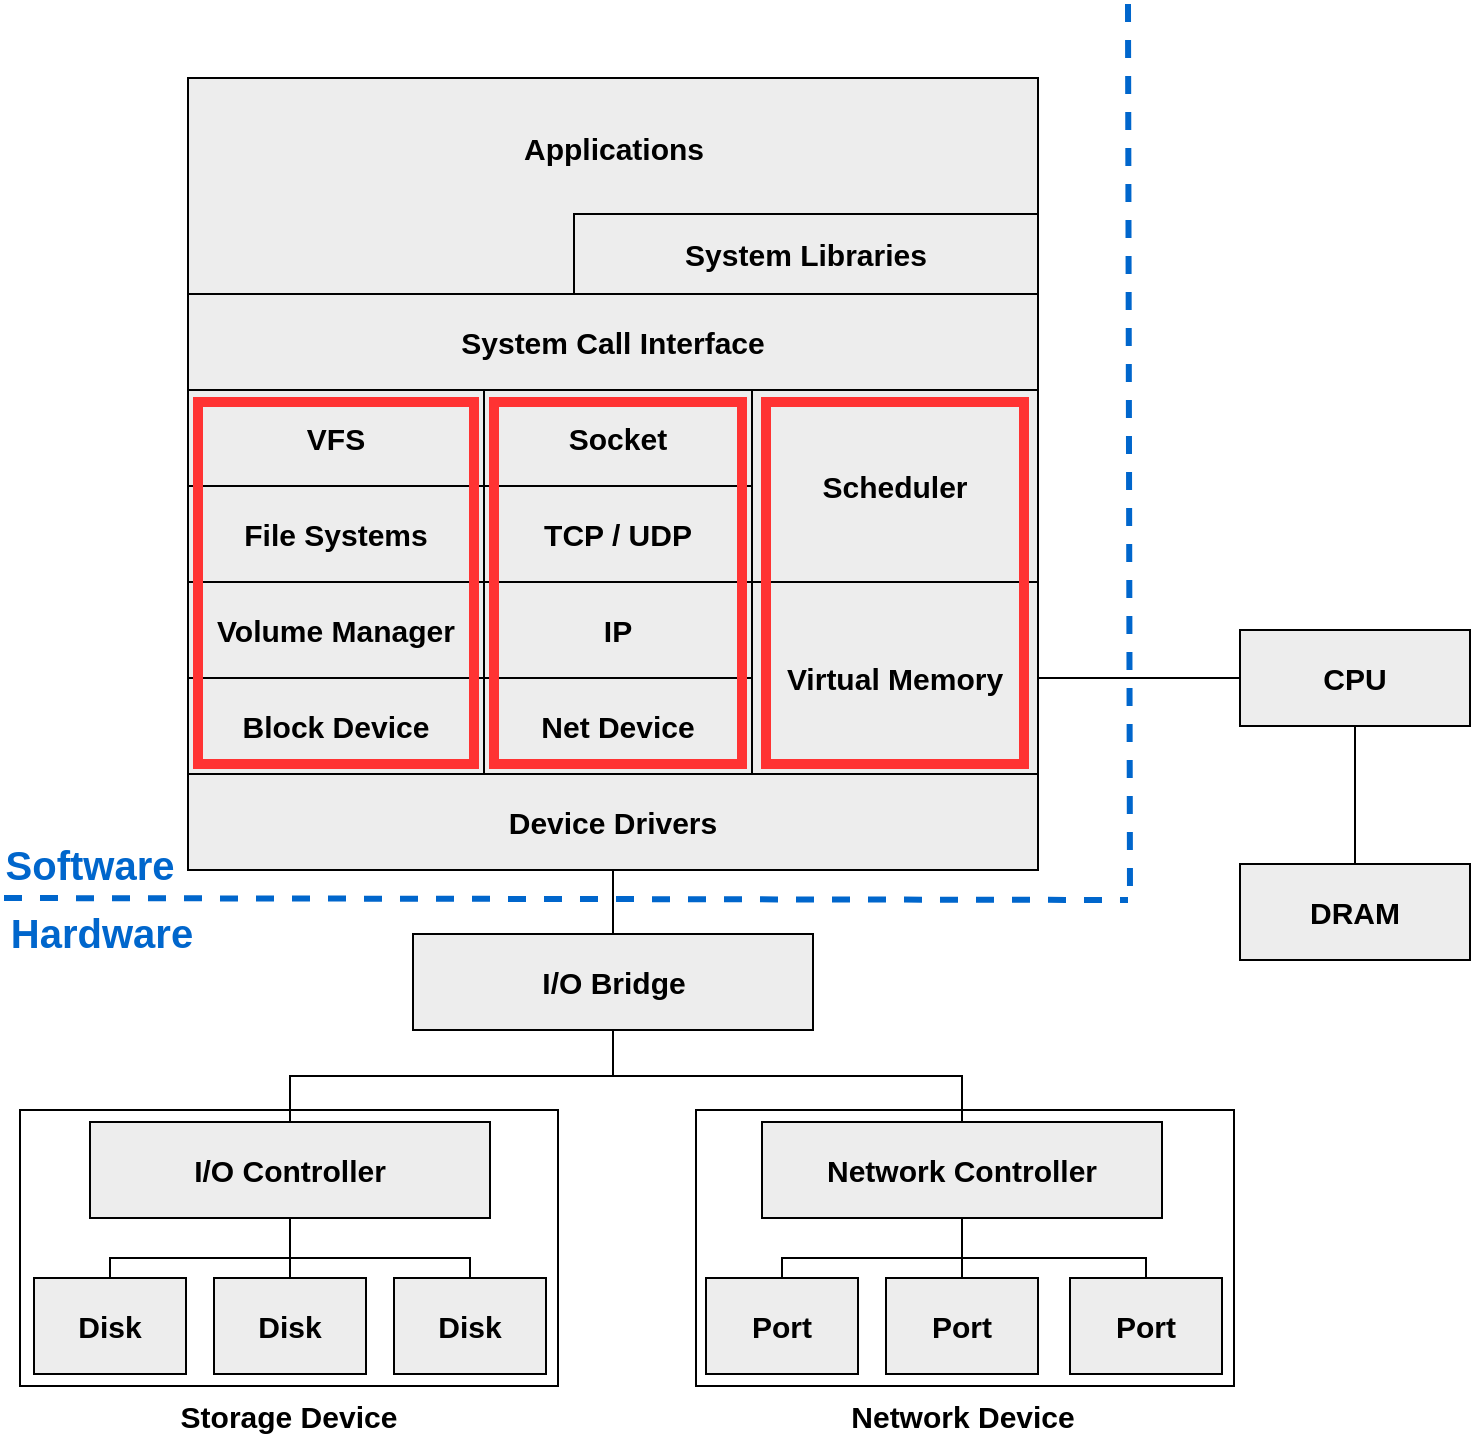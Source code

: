 <mxfile version="14.1.8" type="device"><diagram id="175pJP8SGLYugWjFgcZp" name="第 1 页"><mxGraphModel dx="1678" dy="948" grid="0" gridSize="10" guides="1" tooltips="1" connect="1" arrows="1" fold="1" page="0" pageScale="1" pageWidth="827" pageHeight="1169" math="0" shadow="0"><root><mxCell id="0"/><mxCell id="1" parent="0"/><mxCell id="V1SQprMQ0eeLHHMl5v1M-39" value="" style="rounded=0;whiteSpace=wrap;html=1;fillColor=#FFFFFF;" vertex="1" parent="1"><mxGeometry x="281" y="725" width="269" height="138" as="geometry"/></mxCell><mxCell id="V1SQprMQ0eeLHHMl5v1M-38" value="" style="rounded=0;whiteSpace=wrap;html=1;fillColor=#FFFFFF;" vertex="1" parent="1"><mxGeometry x="-57" y="725" width="269" height="138" as="geometry"/></mxCell><mxCell id="V1SQprMQ0eeLHHMl5v1M-1" style="edgeStyle=orthogonalEdgeStyle;rounded=0;orthogonalLoop=1;jettySize=auto;html=1;entryX=0;entryY=0.5;entryDx=0;entryDy=0;endArrow=none;endFill=0;" edge="1" parent="1" source="V1SQprMQ0eeLHHMl5v1M-2" target="V1SQprMQ0eeLHHMl5v1M-35"><mxGeometry relative="1" as="geometry"/></mxCell><mxCell id="V1SQprMQ0eeLHHMl5v1M-2" value="&lt;b&gt;&lt;font style=&quot;font-size: 15px;&quot;&gt;Virtual Memory&lt;/font&gt;&lt;/b&gt;" style="rounded=0;whiteSpace=wrap;html=1;fillColor=#EDEDED;" vertex="1" parent="1"><mxGeometry x="309" y="461" width="143" height="96" as="geometry"/></mxCell><mxCell id="V1SQprMQ0eeLHHMl5v1M-3" value="" style="rounded=0;whiteSpace=wrap;html=1;fillColor=#EDEDED;" vertex="1" parent="1"><mxGeometry x="27" y="209" width="425" height="109" as="geometry"/></mxCell><mxCell id="V1SQprMQ0eeLHHMl5v1M-4" value="&lt;b&gt;&lt;font style=&quot;font-size: 15px;&quot;&gt;System Call Interface&lt;/font&gt;&lt;/b&gt;" style="rounded=0;whiteSpace=wrap;html=1;fillColor=#EDEDED;" vertex="1" parent="1"><mxGeometry x="27" y="317" width="425" height="48" as="geometry"/></mxCell><mxCell id="V1SQprMQ0eeLHHMl5v1M-5" value="&lt;b&gt;&lt;font style=&quot;font-size: 15px;&quot;&gt;VFS&lt;/font&gt;&lt;/b&gt;" style="rounded=0;whiteSpace=wrap;html=1;fillColor=#EDEDED;" vertex="1" parent="1"><mxGeometry x="27" y="365" width="148" height="48" as="geometry"/></mxCell><mxCell id="V1SQprMQ0eeLHHMl5v1M-6" value="&lt;b&gt;&lt;font style=&quot;font-size: 15px;&quot;&gt;Socket&lt;/font&gt;&lt;/b&gt;" style="rounded=0;whiteSpace=wrap;html=1;fillColor=#EDEDED;" vertex="1" parent="1"><mxGeometry x="175" y="365" width="134" height="48" as="geometry"/></mxCell><mxCell id="V1SQprMQ0eeLHHMl5v1M-7" value="&lt;b&gt;&lt;font style=&quot;font-size: 15px;&quot;&gt;Scheduler&lt;/font&gt;&lt;/b&gt;" style="rounded=0;whiteSpace=wrap;html=1;fillColor=#EDEDED;" vertex="1" parent="1"><mxGeometry x="309" y="365" width="143" height="96" as="geometry"/></mxCell><mxCell id="V1SQprMQ0eeLHHMl5v1M-8" value="&lt;b&gt;&lt;font style=&quot;font-size: 15px;&quot;&gt;File Systems&lt;/font&gt;&lt;/b&gt;" style="rounded=0;whiteSpace=wrap;html=1;fillColor=#EDEDED;" vertex="1" parent="1"><mxGeometry x="27" y="413" width="148" height="48" as="geometry"/></mxCell><mxCell id="V1SQprMQ0eeLHHMl5v1M-9" value="&lt;b&gt;&lt;font style=&quot;font-size: 15px;&quot;&gt;Volume Manager&lt;/font&gt;&lt;/b&gt;" style="rounded=0;whiteSpace=wrap;html=1;fillColor=#EDEDED;" vertex="1" parent="1"><mxGeometry x="27" y="461" width="148" height="48" as="geometry"/></mxCell><mxCell id="V1SQprMQ0eeLHHMl5v1M-10" value="&lt;b&gt;&lt;font style=&quot;font-size: 15px;&quot;&gt;Block Device&lt;/font&gt;&lt;/b&gt;" style="rounded=0;whiteSpace=wrap;html=1;fillColor=#EDEDED;" vertex="1" parent="1"><mxGeometry x="27" y="509" width="148" height="48" as="geometry"/></mxCell><mxCell id="V1SQprMQ0eeLHHMl5v1M-11" value="&lt;b&gt;&lt;font style=&quot;font-size: 15px;&quot;&gt;Device Drivers&lt;/font&gt;&lt;/b&gt;" style="rounded=0;whiteSpace=wrap;html=1;fillColor=#EDEDED;" vertex="1" parent="1"><mxGeometry x="27" y="557" width="425" height="48" as="geometry"/></mxCell><mxCell id="V1SQprMQ0eeLHHMl5v1M-12" value="&lt;b&gt;&lt;font style=&quot;font-size: 15px;&quot;&gt;Net Device&lt;/font&gt;&lt;/b&gt;" style="rounded=0;whiteSpace=wrap;html=1;fillColor=#EDEDED;" vertex="1" parent="1"><mxGeometry x="175" y="509" width="134" height="48" as="geometry"/></mxCell><mxCell id="V1SQprMQ0eeLHHMl5v1M-13" value="&lt;b&gt;&lt;font style=&quot;font-size: 15px;&quot;&gt;TCP / UDP&lt;/font&gt;&lt;/b&gt;" style="rounded=0;whiteSpace=wrap;html=1;fillColor=#EDEDED;" vertex="1" parent="1"><mxGeometry x="175" y="413" width="134" height="48" as="geometry"/></mxCell><mxCell id="V1SQprMQ0eeLHHMl5v1M-14" value="&lt;b&gt;&lt;font style=&quot;font-size: 15px;&quot;&gt;IP&lt;/font&gt;&lt;/b&gt;" style="rounded=0;whiteSpace=wrap;html=1;fillColor=#EDEDED;" vertex="1" parent="1"><mxGeometry x="175" y="461" width="134" height="48" as="geometry"/></mxCell><mxCell id="V1SQprMQ0eeLHHMl5v1M-15" value="&lt;b&gt;&lt;font style=&quot;font-size: 15px;&quot;&gt;System Libraries&lt;/font&gt;&lt;/b&gt;" style="rounded=0;whiteSpace=wrap;html=1;fillColor=#EDEDED;" vertex="1" parent="1"><mxGeometry x="220" y="277" width="232" height="40" as="geometry"/></mxCell><mxCell id="V1SQprMQ0eeLHHMl5v1M-16" value="&lt;font style=&quot;font-size: 15px;&quot;&gt;&lt;b&gt;Applications&lt;/b&gt;&lt;/font&gt;" style="text;html=1;strokeColor=none;fillColor=none;align=center;verticalAlign=middle;whiteSpace=wrap;rounded=0;" vertex="1" parent="1"><mxGeometry x="219.5" y="234" width="40" height="20" as="geometry"/></mxCell><mxCell id="V1SQprMQ0eeLHHMl5v1M-17" style="edgeStyle=orthogonalEdgeStyle;rounded=0;orthogonalLoop=1;jettySize=auto;html=1;endArrow=none;endFill=0;" edge="1" parent="1" source="V1SQprMQ0eeLHHMl5v1M-19" target="V1SQprMQ0eeLHHMl5v1M-23"><mxGeometry relative="1" as="geometry"/></mxCell><mxCell id="V1SQprMQ0eeLHHMl5v1M-18" style="edgeStyle=orthogonalEdgeStyle;rounded=0;orthogonalLoop=1;jettySize=auto;html=1;entryX=0.5;entryY=1;entryDx=0;entryDy=0;endArrow=none;endFill=0;" edge="1" parent="1" source="V1SQprMQ0eeLHHMl5v1M-19" target="V1SQprMQ0eeLHHMl5v1M-11"><mxGeometry relative="1" as="geometry"/></mxCell><mxCell id="V1SQprMQ0eeLHHMl5v1M-19" value="&lt;b&gt;&lt;font style=&quot;font-size: 15px;&quot;&gt;I/O Bridge&lt;/font&gt;&lt;/b&gt;" style="rounded=0;whiteSpace=wrap;html=1;fillColor=#EDEDED;" vertex="1" parent="1"><mxGeometry x="139.5" y="637" width="200" height="48" as="geometry"/></mxCell><mxCell id="V1SQprMQ0eeLHHMl5v1M-20" style="edgeStyle=orthogonalEdgeStyle;rounded=0;orthogonalLoop=1;jettySize=auto;html=1;entryX=0.5;entryY=0;entryDx=0;entryDy=0;endArrow=none;endFill=0;" edge="1" parent="1" source="V1SQprMQ0eeLHHMl5v1M-23" target="V1SQprMQ0eeLHHMl5v1M-29"><mxGeometry relative="1" as="geometry"/></mxCell><mxCell id="V1SQprMQ0eeLHHMl5v1M-21" style="edgeStyle=orthogonalEdgeStyle;rounded=0;orthogonalLoop=1;jettySize=auto;html=1;endArrow=none;endFill=0;" edge="1" parent="1" source="V1SQprMQ0eeLHHMl5v1M-23" target="V1SQprMQ0eeLHHMl5v1M-30"><mxGeometry relative="1" as="geometry"/></mxCell><mxCell id="V1SQprMQ0eeLHHMl5v1M-22" style="edgeStyle=orthogonalEdgeStyle;rounded=0;orthogonalLoop=1;jettySize=auto;html=1;entryX=0.5;entryY=0;entryDx=0;entryDy=0;endArrow=none;endFill=0;" edge="1" parent="1" source="V1SQprMQ0eeLHHMl5v1M-23" target="V1SQprMQ0eeLHHMl5v1M-31"><mxGeometry relative="1" as="geometry"/></mxCell><mxCell id="V1SQprMQ0eeLHHMl5v1M-23" value="&lt;b&gt;&lt;font style=&quot;font-size: 15px;&quot;&gt;I/O Controller&lt;/font&gt;&lt;/b&gt;" style="rounded=0;whiteSpace=wrap;html=1;fillColor=#EDEDED;" vertex="1" parent="1"><mxGeometry x="-22" y="731" width="200" height="48" as="geometry"/></mxCell><mxCell id="V1SQprMQ0eeLHHMl5v1M-24" style="edgeStyle=orthogonalEdgeStyle;rounded=0;orthogonalLoop=1;jettySize=auto;html=1;entryX=0.5;entryY=1;entryDx=0;entryDy=0;endArrow=none;endFill=0;" edge="1" parent="1" source="V1SQprMQ0eeLHHMl5v1M-28" target="V1SQprMQ0eeLHHMl5v1M-19"><mxGeometry relative="1" as="geometry"/></mxCell><mxCell id="V1SQprMQ0eeLHHMl5v1M-25" style="edgeStyle=orthogonalEdgeStyle;rounded=0;orthogonalLoop=1;jettySize=auto;html=1;entryX=0.5;entryY=0;entryDx=0;entryDy=0;endArrow=none;endFill=0;" edge="1" parent="1" source="V1SQprMQ0eeLHHMl5v1M-28" target="V1SQprMQ0eeLHHMl5v1M-32"><mxGeometry relative="1" as="geometry"/></mxCell><mxCell id="V1SQprMQ0eeLHHMl5v1M-26" style="edgeStyle=orthogonalEdgeStyle;rounded=0;orthogonalLoop=1;jettySize=auto;html=1;endArrow=none;endFill=0;" edge="1" parent="1" source="V1SQprMQ0eeLHHMl5v1M-28" target="V1SQprMQ0eeLHHMl5v1M-33"><mxGeometry relative="1" as="geometry"/></mxCell><mxCell id="V1SQprMQ0eeLHHMl5v1M-27" style="edgeStyle=orthogonalEdgeStyle;rounded=0;orthogonalLoop=1;jettySize=auto;html=1;endArrow=none;endFill=0;" edge="1" parent="1" source="V1SQprMQ0eeLHHMl5v1M-28" target="V1SQprMQ0eeLHHMl5v1M-34"><mxGeometry relative="1" as="geometry"/></mxCell><mxCell id="V1SQprMQ0eeLHHMl5v1M-28" value="&lt;b&gt;&lt;font style=&quot;font-size: 15px;&quot;&gt;Network Controller&lt;/font&gt;&lt;/b&gt;" style="rounded=0;whiteSpace=wrap;html=1;fillColor=#EDEDED;" vertex="1" parent="1"><mxGeometry x="314" y="731" width="200" height="48" as="geometry"/></mxCell><mxCell id="V1SQprMQ0eeLHHMl5v1M-29" value="&lt;b&gt;&lt;font style=&quot;font-size: 15px;&quot;&gt;Disk&lt;/font&gt;&lt;/b&gt;" style="rounded=0;whiteSpace=wrap;html=1;fillColor=#EDEDED;" vertex="1" parent="1"><mxGeometry x="-50" y="809" width="76" height="48" as="geometry"/></mxCell><mxCell id="V1SQprMQ0eeLHHMl5v1M-30" value="&lt;b&gt;&lt;font style=&quot;font-size: 15px;&quot;&gt;Disk&lt;/font&gt;&lt;/b&gt;" style="rounded=0;whiteSpace=wrap;html=1;fillColor=#EDEDED;" vertex="1" parent="1"><mxGeometry x="40" y="809" width="76" height="48" as="geometry"/></mxCell><mxCell id="V1SQprMQ0eeLHHMl5v1M-31" value="&lt;b&gt;&lt;font style=&quot;font-size: 15px;&quot;&gt;Disk&lt;/font&gt;&lt;/b&gt;" style="rounded=0;whiteSpace=wrap;html=1;fillColor=#EDEDED;" vertex="1" parent="1"><mxGeometry x="130" y="809" width="76" height="48" as="geometry"/></mxCell><mxCell id="V1SQprMQ0eeLHHMl5v1M-32" value="&lt;b&gt;&lt;font style=&quot;font-size: 15px;&quot;&gt;Port&lt;/font&gt;&lt;/b&gt;" style="rounded=0;whiteSpace=wrap;html=1;fillColor=#EDEDED;" vertex="1" parent="1"><mxGeometry x="286" y="809" width="76" height="48" as="geometry"/></mxCell><mxCell id="V1SQprMQ0eeLHHMl5v1M-33" value="&lt;b&gt;&lt;font style=&quot;font-size: 15px;&quot;&gt;Port&lt;/font&gt;&lt;/b&gt;" style="rounded=0;whiteSpace=wrap;html=1;fillColor=#EDEDED;" vertex="1" parent="1"><mxGeometry x="376" y="809" width="76" height="48" as="geometry"/></mxCell><mxCell id="V1SQprMQ0eeLHHMl5v1M-34" value="&lt;b&gt;&lt;font style=&quot;font-size: 15px;&quot;&gt;Port&lt;/font&gt;&lt;/b&gt;" style="rounded=0;whiteSpace=wrap;html=1;fillColor=#EDEDED;" vertex="1" parent="1"><mxGeometry x="468" y="809" width="76" height="48" as="geometry"/></mxCell><mxCell id="V1SQprMQ0eeLHHMl5v1M-35" value="&lt;b&gt;&lt;font style=&quot;font-size: 15px;&quot;&gt;CPU&lt;/font&gt;&lt;/b&gt;" style="rounded=0;whiteSpace=wrap;html=1;fillColor=#EDEDED;" vertex="1" parent="1"><mxGeometry x="553" y="485" width="115" height="48" as="geometry"/></mxCell><mxCell id="V1SQprMQ0eeLHHMl5v1M-36" style="edgeStyle=orthogonalEdgeStyle;rounded=0;orthogonalLoop=1;jettySize=auto;html=1;endArrow=none;endFill=0;" edge="1" parent="1" source="V1SQprMQ0eeLHHMl5v1M-37" target="V1SQprMQ0eeLHHMl5v1M-35"><mxGeometry relative="1" as="geometry"/></mxCell><mxCell id="V1SQprMQ0eeLHHMl5v1M-37" value="&lt;b&gt;&lt;font style=&quot;font-size: 15px;&quot;&gt;DRAM&lt;/font&gt;&lt;/b&gt;" style="rounded=0;whiteSpace=wrap;html=1;fillColor=#EDEDED;" vertex="1" parent="1"><mxGeometry x="553" y="602" width="115" height="48" as="geometry"/></mxCell><mxCell id="V1SQprMQ0eeLHHMl5v1M-40" value="&lt;font style=&quot;font-size: 15px&quot;&gt;&lt;b&gt;Storage Device&lt;/b&gt;&lt;/font&gt;" style="text;html=1;strokeColor=none;fillColor=none;align=center;verticalAlign=middle;whiteSpace=wrap;rounded=0;" vertex="1" parent="1"><mxGeometry x="14" y="868" width="127" height="20" as="geometry"/></mxCell><mxCell id="V1SQprMQ0eeLHHMl5v1M-42" value="&lt;font style=&quot;font-size: 15px&quot;&gt;&lt;b&gt;Network Device&lt;/b&gt;&lt;/font&gt;" style="text;html=1;strokeColor=none;fillColor=none;align=center;verticalAlign=middle;whiteSpace=wrap;rounded=0;" vertex="1" parent="1"><mxGeometry x="350.5" y="868" width="127" height="20" as="geometry"/></mxCell><mxCell id="V1SQprMQ0eeLHHMl5v1M-43" value="" style="rounded=0;whiteSpace=wrap;html=1;fillColor=none;strokeColor=#FF3333;strokeWidth=5;" vertex="1" parent="1"><mxGeometry x="32" y="371" width="138" height="181" as="geometry"/></mxCell><mxCell id="V1SQprMQ0eeLHHMl5v1M-46" value="" style="rounded=0;whiteSpace=wrap;html=1;fillColor=none;strokeColor=#FF3333;strokeWidth=5;" vertex="1" parent="1"><mxGeometry x="180" y="371" width="124" height="181" as="geometry"/></mxCell><mxCell id="V1SQprMQ0eeLHHMl5v1M-47" value="" style="rounded=0;whiteSpace=wrap;html=1;fillColor=none;strokeColor=#FF3333;strokeWidth=5;" vertex="1" parent="1"><mxGeometry x="316" y="371" width="129" height="181" as="geometry"/></mxCell><mxCell id="V1SQprMQ0eeLHHMl5v1M-48" value="" style="endArrow=none;dashed=1;html=1;strokeWidth=3;strokeColor=#0066CC;" edge="1" parent="1"><mxGeometry width="50" height="50" relative="1" as="geometry"><mxPoint x="-65" y="619" as="sourcePoint"/><mxPoint x="497" y="620" as="targetPoint"/></mxGeometry></mxCell><mxCell id="V1SQprMQ0eeLHHMl5v1M-49" value="" style="endArrow=none;dashed=1;html=1;strokeWidth=3;strokeColor=#0066CC;" edge="1" parent="1"><mxGeometry width="50" height="50" relative="1" as="geometry"><mxPoint x="497" y="172" as="sourcePoint"/><mxPoint x="498" y="618" as="targetPoint"/></mxGeometry></mxCell><mxCell id="V1SQprMQ0eeLHHMl5v1M-50" value="&lt;font style=&quot;font-size: 20px;&quot;&gt;&lt;b style=&quot;font-size: 20px;&quot;&gt;Software&lt;/b&gt;&lt;/font&gt;" style="text;html=1;strokeColor=none;fillColor=none;align=center;verticalAlign=middle;whiteSpace=wrap;rounded=0;fontSize=20;fontColor=#0066CC;" vertex="1" parent="1"><mxGeometry x="-42" y="592" width="40" height="20" as="geometry"/></mxCell><mxCell id="V1SQprMQ0eeLHHMl5v1M-51" value="&lt;font style=&quot;font-size: 20px;&quot;&gt;&lt;b style=&quot;font-size: 20px;&quot;&gt;Hardware&lt;/b&gt;&lt;/font&gt;" style="text;html=1;strokeColor=none;fillColor=none;align=center;verticalAlign=middle;whiteSpace=wrap;rounded=0;fontSize=20;fontColor=#0066CC;" vertex="1" parent="1"><mxGeometry x="-36" y="626" width="40" height="20" as="geometry"/></mxCell></root></mxGraphModel></diagram></mxfile>